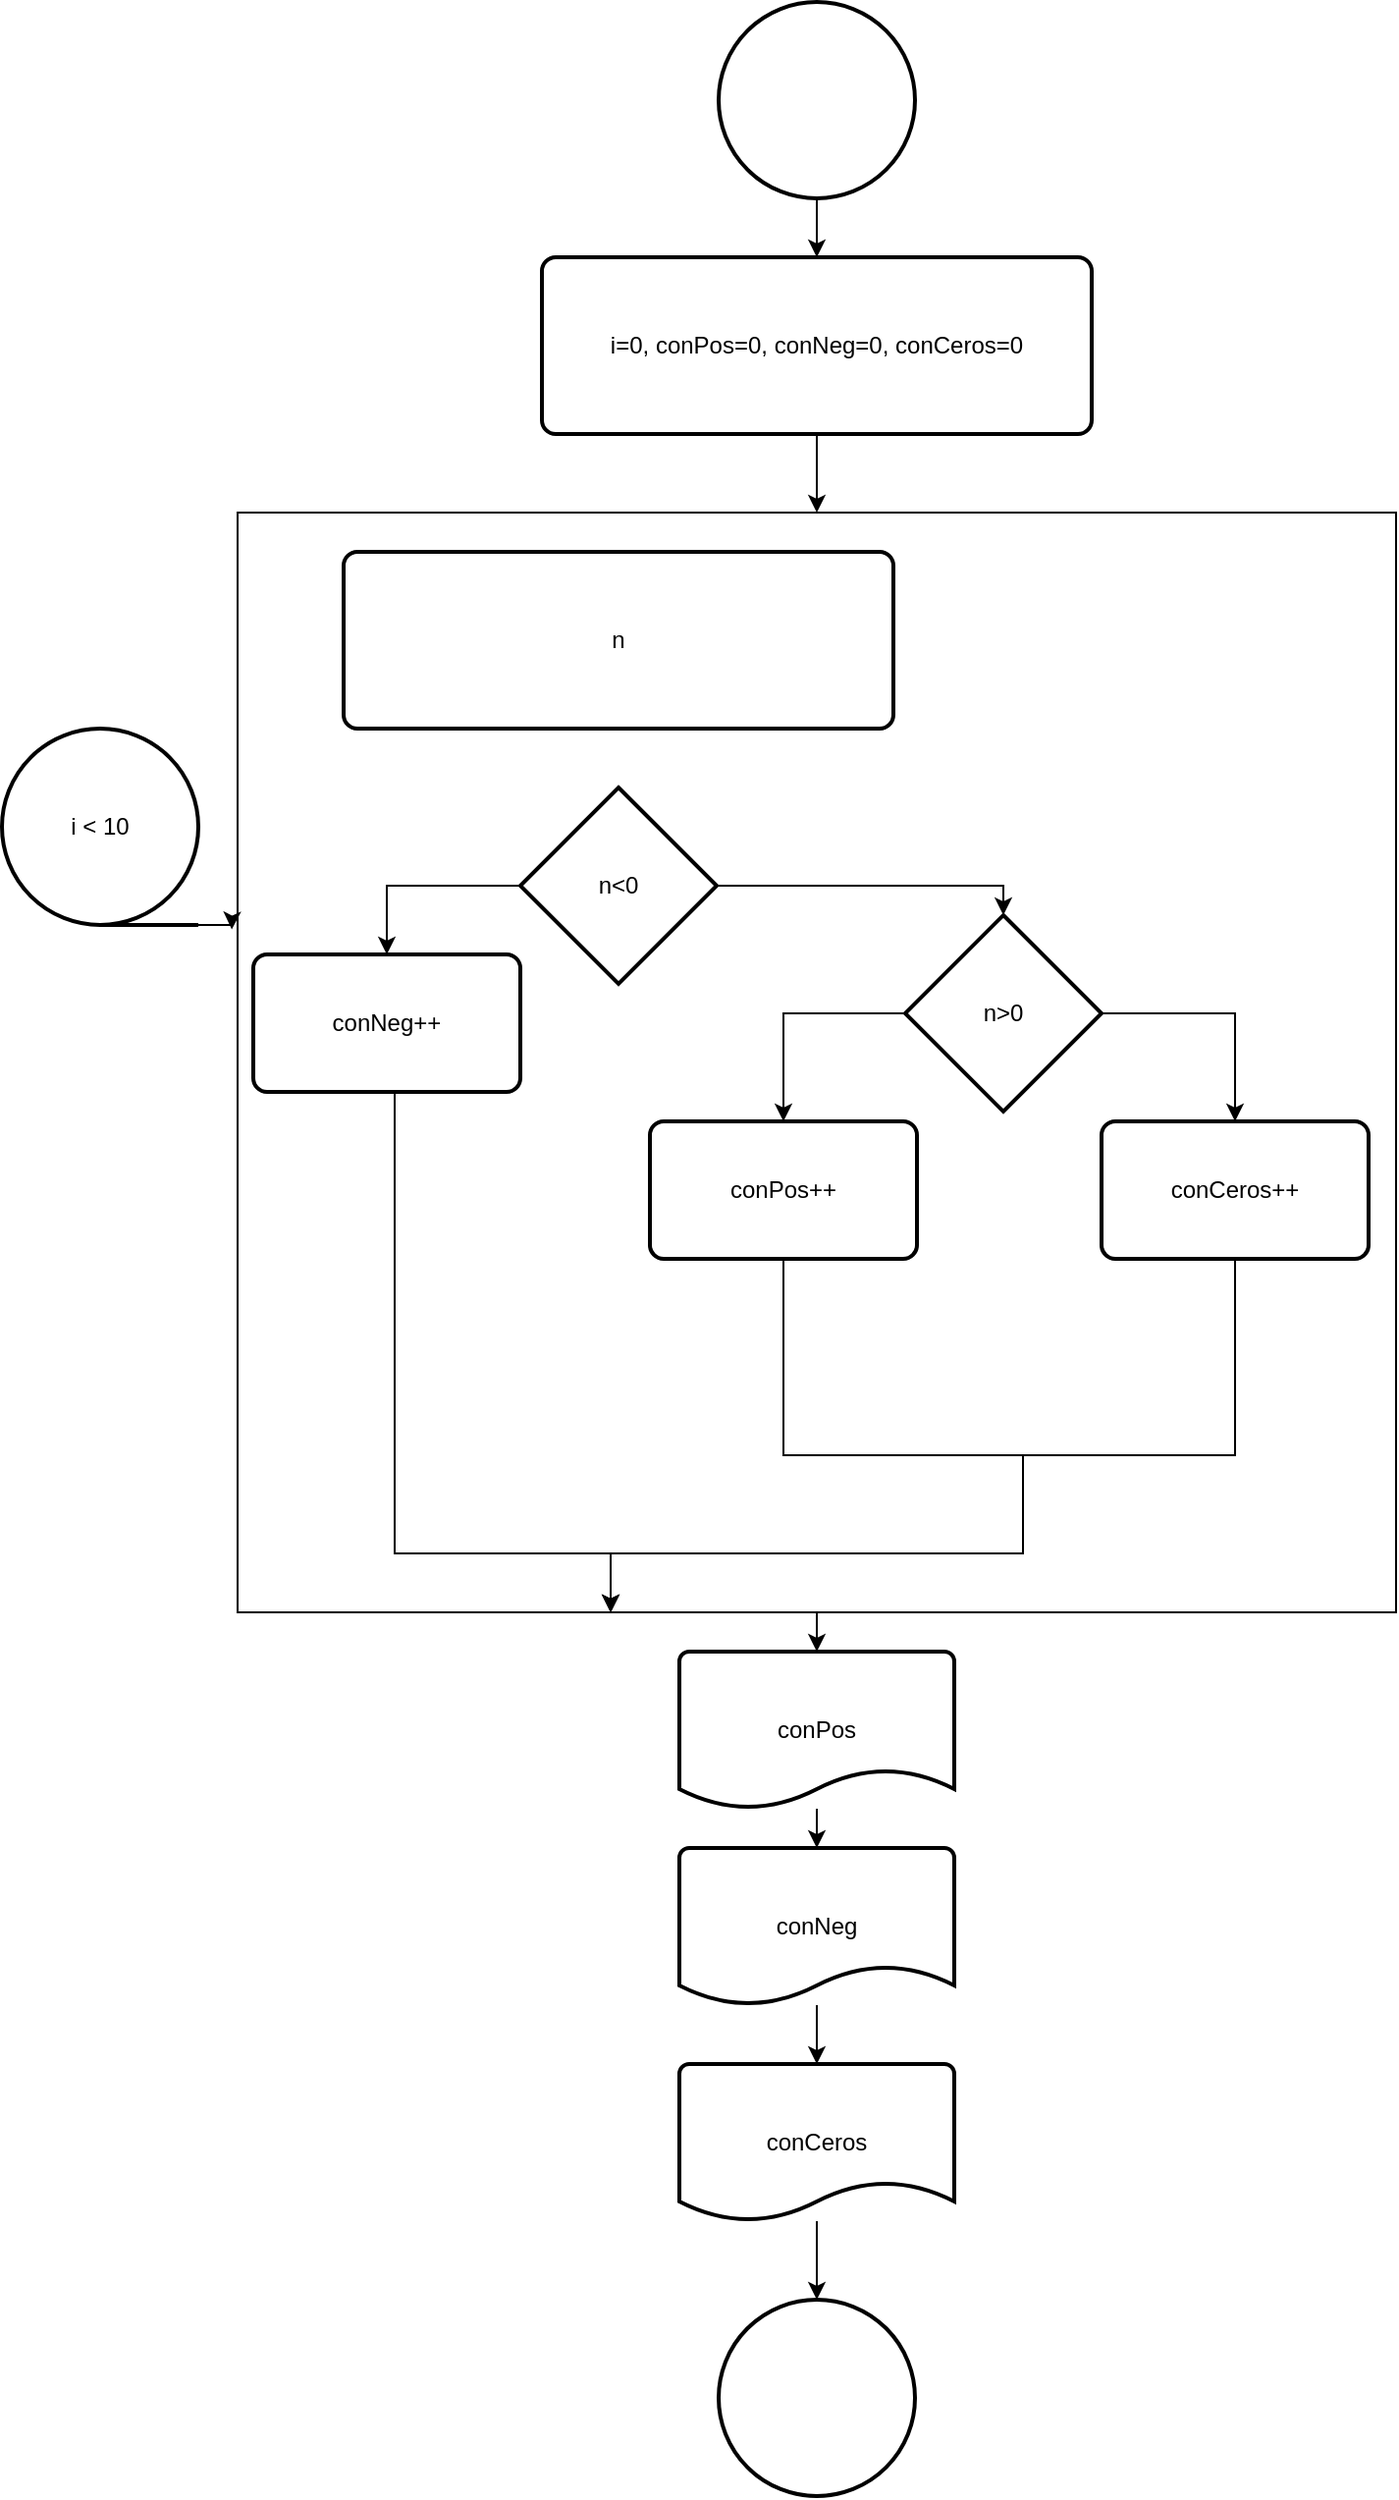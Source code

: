 <mxfile version="20.2.3" type="device"><diagram id="DQ_P4Pf0-0NTJOD972zF" name="Página-1"><mxGraphModel dx="1843" dy="1129" grid="1" gridSize="10" guides="1" tooltips="1" connect="1" arrows="1" fold="1" page="1" pageScale="1" pageWidth="827" pageHeight="1169" math="0" shadow="0"><root><mxCell id="0"/><mxCell id="1" parent="0"/><mxCell id="bu9LRUeIVVE3nfPBk0rB-4" style="edgeStyle=orthogonalEdgeStyle;rounded=0;orthogonalLoop=1;jettySize=auto;html=1;" edge="1" parent="1" source="bu9LRUeIVVE3nfPBk0rB-1" target="bu9LRUeIVVE3nfPBk0rB-3"><mxGeometry relative="1" as="geometry"/></mxCell><mxCell id="bu9LRUeIVVE3nfPBk0rB-1" value="" style="strokeWidth=2;html=1;shape=mxgraph.flowchart.start_2;whiteSpace=wrap;" vertex="1" parent="1"><mxGeometry x="465" y="20" width="100" height="100" as="geometry"/></mxCell><mxCell id="bu9LRUeIVVE3nfPBk0rB-2" value="" style="strokeWidth=2;html=1;shape=mxgraph.flowchart.start_2;whiteSpace=wrap;" vertex="1" parent="1"><mxGeometry x="465" y="1190" width="100" height="100" as="geometry"/></mxCell><mxCell id="bu9LRUeIVVE3nfPBk0rB-30" style="edgeStyle=orthogonalEdgeStyle;rounded=0;orthogonalLoop=1;jettySize=auto;html=1;entryX=0.5;entryY=0;entryDx=0;entryDy=0;" edge="1" parent="1" source="bu9LRUeIVVE3nfPBk0rB-3" target="bu9LRUeIVVE3nfPBk0rB-20"><mxGeometry relative="1" as="geometry"/></mxCell><mxCell id="bu9LRUeIVVE3nfPBk0rB-3" value="i=0, conPos=0, conNeg=0, conCeros=0" style="rounded=1;whiteSpace=wrap;html=1;absoluteArcSize=1;arcSize=14;strokeWidth=2;" vertex="1" parent="1"><mxGeometry x="375" y="150" width="280" height="90" as="geometry"/></mxCell><mxCell id="bu9LRUeIVVE3nfPBk0rB-25" style="edgeStyle=orthogonalEdgeStyle;rounded=0;orthogonalLoop=1;jettySize=auto;html=1;exitX=1;exitY=1;exitDx=0;exitDy=0;exitPerimeter=0;entryX=-0.005;entryY=0.379;entryDx=0;entryDy=0;entryPerimeter=0;" edge="1" parent="1" source="bu9LRUeIVVE3nfPBk0rB-5" target="bu9LRUeIVVE3nfPBk0rB-20"><mxGeometry relative="1" as="geometry"/></mxCell><mxCell id="bu9LRUeIVVE3nfPBk0rB-5" value="i &amp;lt; 10" style="strokeWidth=2;html=1;shape=mxgraph.flowchart.sequential_data;whiteSpace=wrap;" vertex="1" parent="1"><mxGeometry x="100" y="390" width="100" height="100" as="geometry"/></mxCell><mxCell id="bu9LRUeIVVE3nfPBk0rB-11" style="edgeStyle=orthogonalEdgeStyle;rounded=0;orthogonalLoop=1;jettySize=auto;html=1;entryX=0.5;entryY=0;entryDx=0;entryDy=0;" edge="1" parent="1" source="bu9LRUeIVVE3nfPBk0rB-6" target="bu9LRUeIVVE3nfPBk0rB-8"><mxGeometry relative="1" as="geometry"><Array as="points"><mxPoint x="296" y="470"/></Array></mxGeometry></mxCell><mxCell id="bu9LRUeIVVE3nfPBk0rB-12" style="edgeStyle=orthogonalEdgeStyle;rounded=0;orthogonalLoop=1;jettySize=auto;html=1;entryX=0.5;entryY=0;entryDx=0;entryDy=0;entryPerimeter=0;" edge="1" parent="1" source="bu9LRUeIVVE3nfPBk0rB-6" target="bu9LRUeIVVE3nfPBk0rB-10"><mxGeometry relative="1" as="geometry"><Array as="points"><mxPoint x="610" y="470"/></Array></mxGeometry></mxCell><mxCell id="bu9LRUeIVVE3nfPBk0rB-6" value="n&amp;lt;0" style="strokeWidth=2;html=1;shape=mxgraph.flowchart.decision;whiteSpace=wrap;" vertex="1" parent="1"><mxGeometry x="364" y="420" width="100" height="100" as="geometry"/></mxCell><mxCell id="bu9LRUeIVVE3nfPBk0rB-7" value="n" style="rounded=1;whiteSpace=wrap;html=1;absoluteArcSize=1;arcSize=14;strokeWidth=2;" vertex="1" parent="1"><mxGeometry x="274" y="300" width="280" height="90" as="geometry"/></mxCell><mxCell id="bu9LRUeIVVE3nfPBk0rB-18" style="edgeStyle=orthogonalEdgeStyle;rounded=0;orthogonalLoop=1;jettySize=auto;html=1;" edge="1" parent="1" source="bu9LRUeIVVE3nfPBk0rB-8"><mxGeometry relative="1" as="geometry"><mxPoint x="410" y="840" as="targetPoint"/><Array as="points"><mxPoint x="300" y="810"/><mxPoint x="410" y="810"/></Array></mxGeometry></mxCell><mxCell id="bu9LRUeIVVE3nfPBk0rB-8" value="conNeg++" style="rounded=1;whiteSpace=wrap;html=1;absoluteArcSize=1;arcSize=14;strokeWidth=2;" vertex="1" parent="1"><mxGeometry x="228" y="505" width="136" height="70" as="geometry"/></mxCell><mxCell id="bu9LRUeIVVE3nfPBk0rB-16" style="edgeStyle=orthogonalEdgeStyle;rounded=0;orthogonalLoop=1;jettySize=auto;html=1;" edge="1" parent="1" source="bu9LRUeIVVE3nfPBk0rB-9"><mxGeometry relative="1" as="geometry"><mxPoint x="410" y="840" as="targetPoint"/><Array as="points"><mxPoint x="498" y="760"/><mxPoint x="620" y="760"/><mxPoint x="620" y="810"/><mxPoint x="410" y="810"/></Array></mxGeometry></mxCell><mxCell id="bu9LRUeIVVE3nfPBk0rB-9" value="conPos++" style="rounded=1;whiteSpace=wrap;html=1;absoluteArcSize=1;arcSize=14;strokeWidth=2;" vertex="1" parent="1"><mxGeometry x="430" y="590" width="136" height="70" as="geometry"/></mxCell><mxCell id="bu9LRUeIVVE3nfPBk0rB-13" style="edgeStyle=orthogonalEdgeStyle;rounded=0;orthogonalLoop=1;jettySize=auto;html=1;entryX=0.5;entryY=0;entryDx=0;entryDy=0;" edge="1" parent="1" source="bu9LRUeIVVE3nfPBk0rB-10" target="bu9LRUeIVVE3nfPBk0rB-9"><mxGeometry relative="1" as="geometry"><Array as="points"><mxPoint x="498" y="535"/></Array></mxGeometry></mxCell><mxCell id="bu9LRUeIVVE3nfPBk0rB-15" style="edgeStyle=orthogonalEdgeStyle;rounded=0;orthogonalLoop=1;jettySize=auto;html=1;" edge="1" parent="1" source="bu9LRUeIVVE3nfPBk0rB-10" target="bu9LRUeIVVE3nfPBk0rB-14"><mxGeometry relative="1" as="geometry"><Array as="points"><mxPoint x="728" y="535"/></Array></mxGeometry></mxCell><mxCell id="bu9LRUeIVVE3nfPBk0rB-10" value="n&amp;gt;0" style="strokeWidth=2;html=1;shape=mxgraph.flowchart.decision;whiteSpace=wrap;" vertex="1" parent="1"><mxGeometry x="560" y="485" width="100" height="100" as="geometry"/></mxCell><mxCell id="bu9LRUeIVVE3nfPBk0rB-17" style="edgeStyle=orthogonalEdgeStyle;rounded=0;orthogonalLoop=1;jettySize=auto;html=1;" edge="1" parent="1" source="bu9LRUeIVVE3nfPBk0rB-14"><mxGeometry relative="1" as="geometry"><mxPoint x="410" y="840" as="targetPoint"/><Array as="points"><mxPoint x="728" y="760"/><mxPoint x="620" y="760"/><mxPoint x="620" y="810"/><mxPoint x="410" y="810"/></Array></mxGeometry></mxCell><mxCell id="bu9LRUeIVVE3nfPBk0rB-14" value="conCeros++" style="rounded=1;whiteSpace=wrap;html=1;absoluteArcSize=1;arcSize=14;strokeWidth=2;" vertex="1" parent="1"><mxGeometry x="660" y="590" width="136" height="70" as="geometry"/></mxCell><mxCell id="bu9LRUeIVVE3nfPBk0rB-19" value="" style="shape=partialRectangle;whiteSpace=wrap;html=1;bottom=0;right=0;fillColor=none;" vertex="1" parent="1"><mxGeometry x="220" y="280" width="590" height="560" as="geometry"/></mxCell><mxCell id="bu9LRUeIVVE3nfPBk0rB-26" style="edgeStyle=orthogonalEdgeStyle;rounded=0;orthogonalLoop=1;jettySize=auto;html=1;entryX=0.5;entryY=0;entryDx=0;entryDy=0;entryPerimeter=0;" edge="1" parent="1" source="bu9LRUeIVVE3nfPBk0rB-20" target="bu9LRUeIVVE3nfPBk0rB-21"><mxGeometry relative="1" as="geometry"><mxPoint x="515" y="880" as="targetPoint"/></mxGeometry></mxCell><mxCell id="bu9LRUeIVVE3nfPBk0rB-20" value="" style="shape=partialRectangle;whiteSpace=wrap;html=1;top=0;left=0;fillColor=none;" vertex="1" parent="1"><mxGeometry x="220" y="280" width="590" height="560" as="geometry"/></mxCell><mxCell id="bu9LRUeIVVE3nfPBk0rB-27" style="edgeStyle=orthogonalEdgeStyle;rounded=0;orthogonalLoop=1;jettySize=auto;html=1;entryX=0.5;entryY=0;entryDx=0;entryDy=0;entryPerimeter=0;" edge="1" parent="1" source="bu9LRUeIVVE3nfPBk0rB-21" target="bu9LRUeIVVE3nfPBk0rB-23"><mxGeometry relative="1" as="geometry"/></mxCell><mxCell id="bu9LRUeIVVE3nfPBk0rB-21" value="conPos" style="strokeWidth=2;html=1;shape=mxgraph.flowchart.document2;whiteSpace=wrap;size=0.25;" vertex="1" parent="1"><mxGeometry x="445" y="860" width="140" height="80" as="geometry"/></mxCell><mxCell id="bu9LRUeIVVE3nfPBk0rB-29" style="edgeStyle=orthogonalEdgeStyle;rounded=0;orthogonalLoop=1;jettySize=auto;html=1;" edge="1" parent="1" source="bu9LRUeIVVE3nfPBk0rB-22" target="bu9LRUeIVVE3nfPBk0rB-2"><mxGeometry relative="1" as="geometry"/></mxCell><mxCell id="bu9LRUeIVVE3nfPBk0rB-22" value="conCeros" style="strokeWidth=2;html=1;shape=mxgraph.flowchart.document2;whiteSpace=wrap;size=0.25;" vertex="1" parent="1"><mxGeometry x="445" y="1070" width="140" height="80" as="geometry"/></mxCell><mxCell id="bu9LRUeIVVE3nfPBk0rB-28" style="edgeStyle=orthogonalEdgeStyle;rounded=0;orthogonalLoop=1;jettySize=auto;html=1;entryX=0.5;entryY=0;entryDx=0;entryDy=0;entryPerimeter=0;" edge="1" parent="1" source="bu9LRUeIVVE3nfPBk0rB-23" target="bu9LRUeIVVE3nfPBk0rB-22"><mxGeometry relative="1" as="geometry"/></mxCell><mxCell id="bu9LRUeIVVE3nfPBk0rB-23" value="conNeg" style="strokeWidth=2;html=1;shape=mxgraph.flowchart.document2;whiteSpace=wrap;size=0.25;" vertex="1" parent="1"><mxGeometry x="445" y="960" width="140" height="80" as="geometry"/></mxCell></root></mxGraphModel></diagram></mxfile>